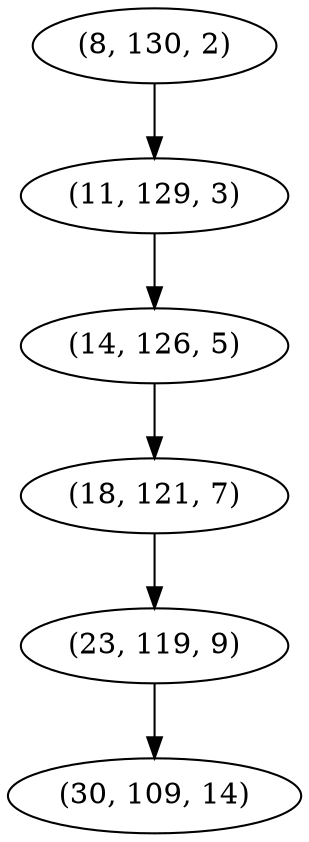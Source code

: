 digraph tree {
    "(8, 130, 2)";
    "(11, 129, 3)";
    "(14, 126, 5)";
    "(18, 121, 7)";
    "(23, 119, 9)";
    "(30, 109, 14)";
    "(8, 130, 2)" -> "(11, 129, 3)";
    "(11, 129, 3)" -> "(14, 126, 5)";
    "(14, 126, 5)" -> "(18, 121, 7)";
    "(18, 121, 7)" -> "(23, 119, 9)";
    "(23, 119, 9)" -> "(30, 109, 14)";
}
